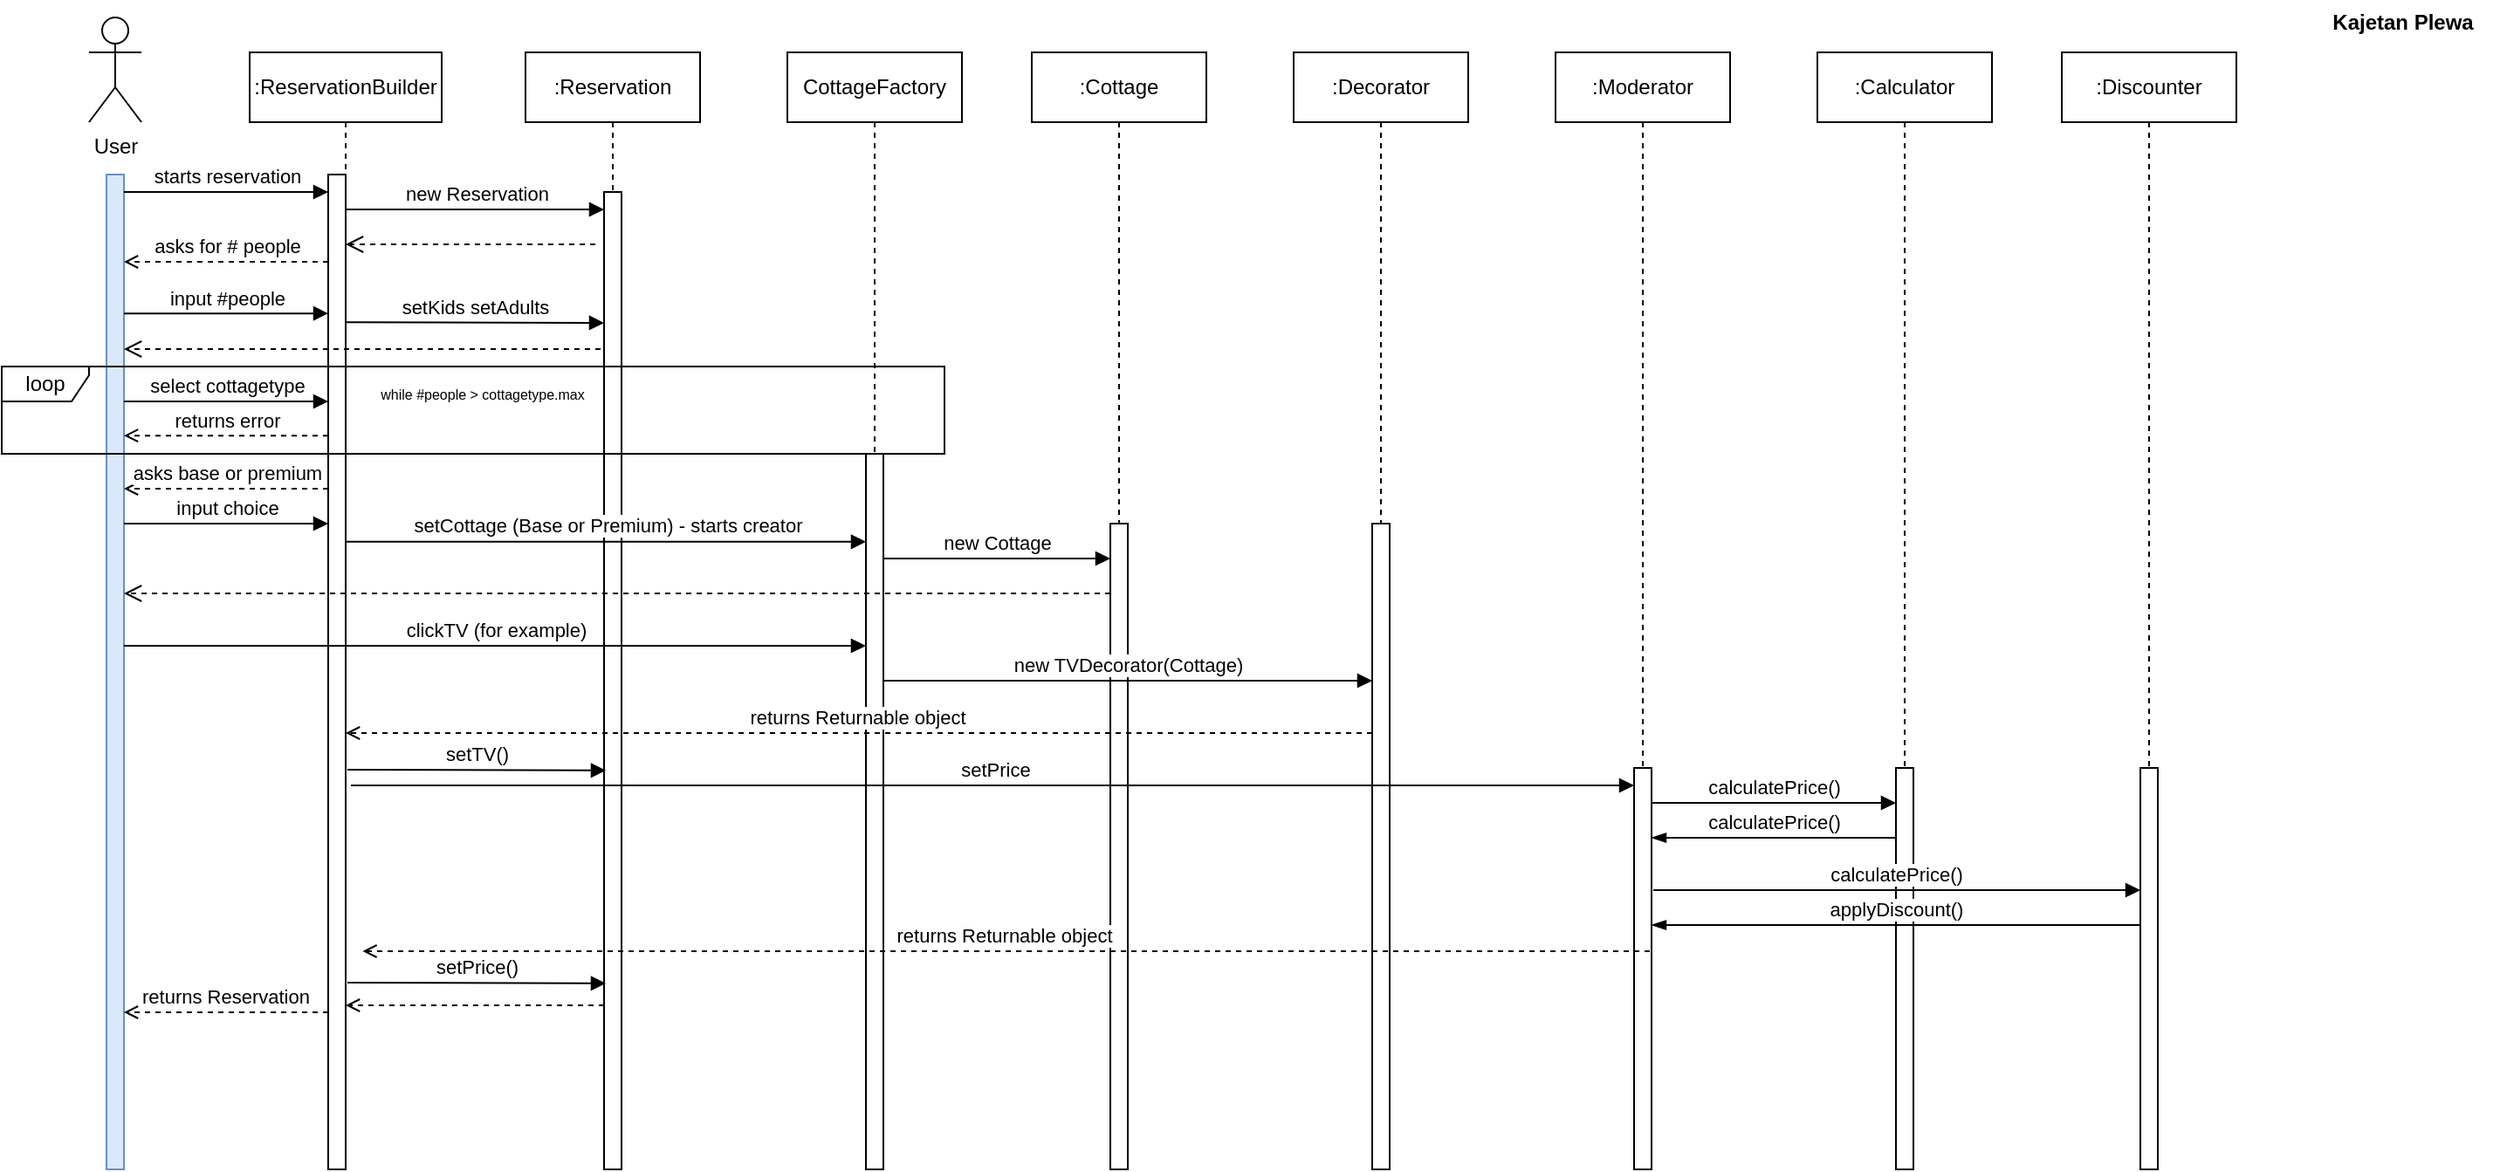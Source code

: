 <mxfile version="26.0.10">
  <diagram name="Page-1" id="2YBvvXClWsGukQMizWep">
    <mxGraphModel dx="787" dy="500" grid="1" gridSize="10" guides="1" tooltips="1" connect="1" arrows="1" fold="1" page="1" pageScale="1" pageWidth="850" pageHeight="1100" math="0" shadow="0">
      <root>
        <mxCell id="0" />
        <mxCell id="1" parent="0" />
        <mxCell id="aM9ryv3xv72pqoxQDRHE-1" value=":ReservationBuilder" style="shape=umlLifeline;perimeter=lifelinePerimeter;whiteSpace=wrap;html=1;container=0;dropTarget=0;collapsible=0;recursiveResize=0;outlineConnect=0;portConstraint=eastwest;newEdgeStyle={&quot;edgeStyle&quot;:&quot;elbowEdgeStyle&quot;,&quot;elbow&quot;:&quot;vertical&quot;,&quot;curved&quot;:0,&quot;rounded&quot;:0};" parent="1" vertex="1">
          <mxGeometry x="182" y="40" width="110" height="640" as="geometry" />
        </mxCell>
        <mxCell id="aM9ryv3xv72pqoxQDRHE-2" value="" style="html=1;points=[];perimeter=orthogonalPerimeter;outlineConnect=0;targetShapes=umlLifeline;portConstraint=eastwest;newEdgeStyle={&quot;edgeStyle&quot;:&quot;elbowEdgeStyle&quot;,&quot;elbow&quot;:&quot;vertical&quot;,&quot;curved&quot;:0,&quot;rounded&quot;:0};" parent="aM9ryv3xv72pqoxQDRHE-1" vertex="1">
          <mxGeometry x="45" y="70" width="10" height="570" as="geometry" />
        </mxCell>
        <mxCell id="aM9ryv3xv72pqoxQDRHE-5" value=":Reservation" style="shape=umlLifeline;perimeter=lifelinePerimeter;whiteSpace=wrap;html=1;container=0;dropTarget=0;collapsible=0;recursiveResize=0;outlineConnect=0;portConstraint=eastwest;newEdgeStyle={&quot;edgeStyle&quot;:&quot;elbowEdgeStyle&quot;,&quot;elbow&quot;:&quot;vertical&quot;,&quot;curved&quot;:0,&quot;rounded&quot;:0};" parent="1" vertex="1">
          <mxGeometry x="340" y="40" width="100" height="640" as="geometry" />
        </mxCell>
        <mxCell id="aM9ryv3xv72pqoxQDRHE-6" value="" style="html=1;points=[];perimeter=orthogonalPerimeter;outlineConnect=0;targetShapes=umlLifeline;portConstraint=eastwest;newEdgeStyle={&quot;edgeStyle&quot;:&quot;elbowEdgeStyle&quot;,&quot;elbow&quot;:&quot;vertical&quot;,&quot;curved&quot;:0,&quot;rounded&quot;:0};" parent="aM9ryv3xv72pqoxQDRHE-5" vertex="1">
          <mxGeometry x="45" y="80" width="10" height="560" as="geometry" />
        </mxCell>
        <mxCell id="aM9ryv3xv72pqoxQDRHE-7" value="new Reservation" style="html=1;verticalAlign=bottom;endArrow=block;edgeStyle=elbowEdgeStyle;elbow=vertical;curved=0;rounded=0;" parent="1" source="aM9ryv3xv72pqoxQDRHE-2" target="aM9ryv3xv72pqoxQDRHE-6" edge="1">
          <mxGeometry x="0.005" relative="1" as="geometry">
            <mxPoint x="315" y="130" as="sourcePoint" />
            <Array as="points">
              <mxPoint x="300" y="130" />
            </Array>
            <mxPoint as="offset" />
          </mxGeometry>
        </mxCell>
        <mxCell id="aM9ryv3xv72pqoxQDRHE-9" value="asks for # people" style="html=1;verticalAlign=bottom;endArrow=open;edgeStyle=elbowEdgeStyle;elbow=vertical;curved=0;rounded=0;dashed=1;endFill=0;" parent="1" source="aM9ryv3xv72pqoxQDRHE-2" edge="1">
          <mxGeometry x="0.003" relative="1" as="geometry">
            <mxPoint x="220" y="160" as="sourcePoint" />
            <Array as="points">
              <mxPoint x="185" y="160" />
            </Array>
            <mxPoint x="110" y="160" as="targetPoint" />
            <mxPoint as="offset" />
          </mxGeometry>
        </mxCell>
        <mxCell id="J6V7o0CNpDXBlf4nu5bP-1" value="User" style="shape=umlActor;verticalLabelPosition=bottom;verticalAlign=top;html=1;outlineConnect=0;" vertex="1" parent="1">
          <mxGeometry x="90" y="20" width="30" height="60" as="geometry" />
        </mxCell>
        <mxCell id="J6V7o0CNpDXBlf4nu5bP-11" value="" style="html=1;points=[];perimeter=orthogonalPerimeter;outlineConnect=0;targetShapes=umlLifeline;portConstraint=eastwest;newEdgeStyle={&quot;edgeStyle&quot;:&quot;elbowEdgeStyle&quot;,&quot;elbow&quot;:&quot;vertical&quot;,&quot;curved&quot;:0,&quot;rounded&quot;:0};fillColor=#dae8fc;strokeColor=#6c8ebf;" vertex="1" parent="1">
          <mxGeometry x="100" y="110" width="10" height="570" as="geometry" />
        </mxCell>
        <mxCell id="J6V7o0CNpDXBlf4nu5bP-13" value="starts reservation" style="html=1;verticalAlign=bottom;endArrow=block;edgeStyle=elbowEdgeStyle;elbow=vertical;curved=0;rounded=0;" edge="1" parent="1" target="aM9ryv3xv72pqoxQDRHE-2">
          <mxGeometry x="0.003" relative="1" as="geometry">
            <mxPoint x="110" y="120" as="sourcePoint" />
            <Array as="points">
              <mxPoint x="175" y="120" />
            </Array>
            <mxPoint x="220" y="120" as="targetPoint" />
            <mxPoint as="offset" />
          </mxGeometry>
        </mxCell>
        <mxCell id="J6V7o0CNpDXBlf4nu5bP-15" value="" style="html=1;verticalAlign=bottom;endArrow=open;dashed=1;endSize=8;edgeStyle=elbowEdgeStyle;elbow=vertical;curved=0;rounded=0;" edge="1" parent="1" target="aM9ryv3xv72pqoxQDRHE-1">
          <mxGeometry relative="1" as="geometry">
            <mxPoint x="230" y="150" as="targetPoint" />
            <Array as="points">
              <mxPoint x="305" y="150" />
            </Array>
            <mxPoint x="380" y="150" as="sourcePoint" />
          </mxGeometry>
        </mxCell>
        <mxCell id="J6V7o0CNpDXBlf4nu5bP-16" value="input #people" style="html=1;verticalAlign=bottom;endArrow=block;edgeStyle=elbowEdgeStyle;elbow=vertical;curved=0;rounded=0;" edge="1" parent="1">
          <mxGeometry x="-0.002" relative="1" as="geometry">
            <mxPoint x="110" y="189.6" as="sourcePoint" />
            <Array as="points">
              <mxPoint x="175" y="189.6" />
            </Array>
            <mxPoint x="227" y="189.6" as="targetPoint" />
            <mxPoint as="offset" />
          </mxGeometry>
        </mxCell>
        <mxCell id="J6V7o0CNpDXBlf4nu5bP-17" value="setKids setAdults" style="html=1;verticalAlign=bottom;endArrow=block;edgeStyle=elbowEdgeStyle;elbow=vertical;curved=0;rounded=0;" edge="1" parent="1" target="aM9ryv3xv72pqoxQDRHE-6">
          <mxGeometry x="0.003" relative="1" as="geometry">
            <mxPoint x="237" y="194.6" as="sourcePoint" />
            <Array as="points">
              <mxPoint x="390" y="195" />
            </Array>
            <mxPoint x="380" y="195" as="targetPoint" />
            <mxPoint as="offset" />
          </mxGeometry>
        </mxCell>
        <mxCell id="J6V7o0CNpDXBlf4nu5bP-18" value="" style="html=1;verticalAlign=bottom;endArrow=open;dashed=1;endSize=8;edgeStyle=elbowEdgeStyle;elbow=vertical;curved=0;rounded=0;" edge="1" parent="1" target="J6V7o0CNpDXBlf4nu5bP-11">
          <mxGeometry relative="1" as="geometry">
            <mxPoint x="240" y="210" as="targetPoint" />
            <Array as="points">
              <mxPoint x="308" y="210" />
            </Array>
            <mxPoint x="383" y="210" as="sourcePoint" />
          </mxGeometry>
        </mxCell>
        <mxCell id="J6V7o0CNpDXBlf4nu5bP-19" value="select cottagetype" style="html=1;verticalAlign=bottom;endArrow=block;edgeStyle=elbowEdgeStyle;elbow=vertical;curved=0;rounded=0;" edge="1" parent="1">
          <mxGeometry x="0.003" relative="1" as="geometry">
            <mxPoint x="110" y="240" as="sourcePoint" />
            <Array as="points">
              <mxPoint x="175" y="240" />
            </Array>
            <mxPoint x="227" y="240" as="targetPoint" />
            <mxPoint as="offset" />
          </mxGeometry>
        </mxCell>
        <mxCell id="J6V7o0CNpDXBlf4nu5bP-22" value="&lt;span style=&quot;font-weight: normal;&quot;&gt;&lt;font style=&quot;font-size: 8px;&quot;&gt;while #people &amp;gt; cottagetype.max&lt;/font&gt;&lt;/span&gt;" style="text;align=center;fontStyle=1;verticalAlign=middle;spacingLeft=3;spacingRight=3;strokeColor=none;rotatable=0;points=[[0,0.5],[1,0.5]];portConstraint=eastwest;html=1;" vertex="1" parent="1">
          <mxGeometry x="280" y="230" width="70" height="10" as="geometry" />
        </mxCell>
        <mxCell id="J6V7o0CNpDXBlf4nu5bP-25" value="CottageFactory" style="shape=umlLifeline;perimeter=lifelinePerimeter;whiteSpace=wrap;html=1;container=0;dropTarget=0;collapsible=0;recursiveResize=0;outlineConnect=0;portConstraint=eastwest;newEdgeStyle={&quot;edgeStyle&quot;:&quot;elbowEdgeStyle&quot;,&quot;elbow&quot;:&quot;vertical&quot;,&quot;curved&quot;:0,&quot;rounded&quot;:0};" vertex="1" parent="1">
          <mxGeometry x="490" y="40" width="100" height="640" as="geometry" />
        </mxCell>
        <mxCell id="J6V7o0CNpDXBlf4nu5bP-26" value="" style="html=1;points=[];perimeter=orthogonalPerimeter;outlineConnect=0;targetShapes=umlLifeline;portConstraint=eastwest;newEdgeStyle={&quot;edgeStyle&quot;:&quot;elbowEdgeStyle&quot;,&quot;elbow&quot;:&quot;vertical&quot;,&quot;curved&quot;:0,&quot;rounded&quot;:0};" vertex="1" parent="J6V7o0CNpDXBlf4nu5bP-25">
          <mxGeometry x="45" y="230" width="10" height="410" as="geometry" />
        </mxCell>
        <mxCell id="J6V7o0CNpDXBlf4nu5bP-21" value="loop" style="shape=umlFrame;whiteSpace=wrap;html=1;pointerEvents=0;width=50;height=20;" vertex="1" parent="1">
          <mxGeometry x="40" y="220" width="540" height="50" as="geometry" />
        </mxCell>
        <mxCell id="J6V7o0CNpDXBlf4nu5bP-29" value="setCottage (Base or Premium) - starts creator" style="html=1;verticalAlign=bottom;endArrow=block;edgeStyle=elbowEdgeStyle;elbow=vertical;curved=0;rounded=0;" edge="1" parent="1">
          <mxGeometry x="0.001" relative="1" as="geometry">
            <mxPoint x="237" y="320.4" as="sourcePoint" />
            <Array as="points">
              <mxPoint x="393" y="320.4" />
            </Array>
            <mxPoint x="535" y="320" as="targetPoint" />
            <mxPoint as="offset" />
          </mxGeometry>
        </mxCell>
        <mxCell id="J6V7o0CNpDXBlf4nu5bP-30" value="returns error" style="html=1;verticalAlign=bottom;endArrow=open;edgeStyle=elbowEdgeStyle;elbow=vertical;curved=0;rounded=0;dashed=1;endFill=0;" edge="1" parent="1">
          <mxGeometry x="0.003" relative="1" as="geometry">
            <mxPoint x="227" y="259.6" as="sourcePoint" />
            <Array as="points">
              <mxPoint x="185" y="259.6" />
            </Array>
            <mxPoint x="110" y="259.6" as="targetPoint" />
            <mxPoint as="offset" />
          </mxGeometry>
        </mxCell>
        <mxCell id="J6V7o0CNpDXBlf4nu5bP-31" value=":Cottage" style="shape=umlLifeline;perimeter=lifelinePerimeter;whiteSpace=wrap;html=1;container=0;dropTarget=0;collapsible=0;recursiveResize=0;outlineConnect=0;portConstraint=eastwest;newEdgeStyle={&quot;edgeStyle&quot;:&quot;elbowEdgeStyle&quot;,&quot;elbow&quot;:&quot;vertical&quot;,&quot;curved&quot;:0,&quot;rounded&quot;:0};" vertex="1" parent="1">
          <mxGeometry x="630" y="40" width="100" height="640" as="geometry" />
        </mxCell>
        <mxCell id="J6V7o0CNpDXBlf4nu5bP-32" value="" style="html=1;points=[];perimeter=orthogonalPerimeter;outlineConnect=0;targetShapes=umlLifeline;portConstraint=eastwest;newEdgeStyle={&quot;edgeStyle&quot;:&quot;elbowEdgeStyle&quot;,&quot;elbow&quot;:&quot;vertical&quot;,&quot;curved&quot;:0,&quot;rounded&quot;:0};" vertex="1" parent="J6V7o0CNpDXBlf4nu5bP-31">
          <mxGeometry x="45" y="270" width="10" height="370" as="geometry" />
        </mxCell>
        <mxCell id="J6V7o0CNpDXBlf4nu5bP-35" value="asks base or premium" style="html=1;verticalAlign=bottom;endArrow=open;edgeStyle=elbowEdgeStyle;elbow=vertical;curved=0;rounded=0;dashed=1;endFill=0;" edge="1" parent="1">
          <mxGeometry x="0.003" relative="1" as="geometry">
            <mxPoint x="227" y="290" as="sourcePoint" />
            <Array as="points">
              <mxPoint x="185" y="290" />
            </Array>
            <mxPoint x="110" y="290" as="targetPoint" />
            <mxPoint as="offset" />
          </mxGeometry>
        </mxCell>
        <mxCell id="J6V7o0CNpDXBlf4nu5bP-36" value="input choice" style="html=1;verticalAlign=bottom;endArrow=block;edgeStyle=elbowEdgeStyle;elbow=vertical;curved=0;rounded=0;" edge="1" parent="1">
          <mxGeometry x="-0.002" relative="1" as="geometry">
            <mxPoint x="110" y="310" as="sourcePoint" />
            <Array as="points">
              <mxPoint x="175" y="310" />
            </Array>
            <mxPoint x="227" y="310" as="targetPoint" />
            <mxPoint as="offset" />
          </mxGeometry>
        </mxCell>
        <mxCell id="J6V7o0CNpDXBlf4nu5bP-39" value="new Cottage" style="html=1;verticalAlign=bottom;endArrow=block;edgeStyle=elbowEdgeStyle;elbow=vertical;curved=0;rounded=0;" edge="1" parent="1" source="J6V7o0CNpDXBlf4nu5bP-26" target="J6V7o0CNpDXBlf4nu5bP-32">
          <mxGeometry x="-0.003" relative="1" as="geometry">
            <mxPoint x="550" y="330" as="sourcePoint" />
            <Array as="points">
              <mxPoint x="613" y="330" />
            </Array>
            <mxPoint x="660" y="330" as="targetPoint" />
            <mxPoint as="offset" />
          </mxGeometry>
        </mxCell>
        <mxCell id="J6V7o0CNpDXBlf4nu5bP-40" value="" style="html=1;verticalAlign=bottom;endArrow=open;dashed=1;endSize=8;edgeStyle=elbowEdgeStyle;elbow=vertical;curved=0;rounded=0;" edge="1" parent="1" source="J6V7o0CNpDXBlf4nu5bP-32" target="J6V7o0CNpDXBlf4nu5bP-11">
          <mxGeometry relative="1" as="geometry">
            <mxPoint x="560" y="350" as="targetPoint" />
            <Array as="points">
              <mxPoint x="608" y="350" />
            </Array>
            <mxPoint x="660" y="350" as="sourcePoint" />
          </mxGeometry>
        </mxCell>
        <mxCell id="J6V7o0CNpDXBlf4nu5bP-43" value="clickTV (for example)" style="html=1;verticalAlign=bottom;endArrow=block;edgeStyle=elbowEdgeStyle;elbow=vertical;curved=0;rounded=0;" edge="1" parent="1" target="J6V7o0CNpDXBlf4nu5bP-26">
          <mxGeometry x="0.003" relative="1" as="geometry">
            <mxPoint x="110" y="380" as="sourcePoint" />
            <Array as="points">
              <mxPoint x="175" y="380" />
            </Array>
            <mxPoint x="227" y="380" as="targetPoint" />
            <mxPoint as="offset" />
          </mxGeometry>
        </mxCell>
        <mxCell id="J6V7o0CNpDXBlf4nu5bP-44" value=":Decorator" style="shape=umlLifeline;perimeter=lifelinePerimeter;whiteSpace=wrap;html=1;container=0;dropTarget=0;collapsible=0;recursiveResize=0;outlineConnect=0;portConstraint=eastwest;newEdgeStyle={&quot;edgeStyle&quot;:&quot;elbowEdgeStyle&quot;,&quot;elbow&quot;:&quot;vertical&quot;,&quot;curved&quot;:0,&quot;rounded&quot;:0};" vertex="1" parent="1">
          <mxGeometry x="780" y="40" width="100" height="640" as="geometry" />
        </mxCell>
        <mxCell id="J6V7o0CNpDXBlf4nu5bP-45" value="" style="html=1;points=[];perimeter=orthogonalPerimeter;outlineConnect=0;targetShapes=umlLifeline;portConstraint=eastwest;newEdgeStyle={&quot;edgeStyle&quot;:&quot;elbowEdgeStyle&quot;,&quot;elbow&quot;:&quot;vertical&quot;,&quot;curved&quot;:0,&quot;rounded&quot;:0};" vertex="1" parent="J6V7o0CNpDXBlf4nu5bP-44">
          <mxGeometry x="45" y="270" width="10" height="370" as="geometry" />
        </mxCell>
        <mxCell id="J6V7o0CNpDXBlf4nu5bP-46" value="new TVDecorator(Cottage)" style="html=1;verticalAlign=bottom;endArrow=block;edgeStyle=elbowEdgeStyle;elbow=vertical;curved=0;rounded=0;" edge="1" parent="1" source="J6V7o0CNpDXBlf4nu5bP-26" target="J6V7o0CNpDXBlf4nu5bP-45">
          <mxGeometry x="-0.003" relative="1" as="geometry">
            <mxPoint x="550" y="400" as="sourcePoint" />
            <Array as="points">
              <mxPoint x="618" y="400" />
            </Array>
            <mxPoint x="680" y="400" as="targetPoint" />
            <mxPoint as="offset" />
          </mxGeometry>
        </mxCell>
        <mxCell id="J6V7o0CNpDXBlf4nu5bP-48" value="returns Returnable object" style="html=1;verticalAlign=bottom;endArrow=open;edgeStyle=elbowEdgeStyle;elbow=vertical;curved=0;rounded=0;dashed=1;endFill=0;" edge="1" parent="1" source="J6V7o0CNpDXBlf4nu5bP-45" target="aM9ryv3xv72pqoxQDRHE-1">
          <mxGeometry x="0.003" relative="1" as="geometry">
            <mxPoint x="810" y="430" as="sourcePoint" />
            <Array as="points">
              <mxPoint x="785" y="430" />
            </Array>
            <mxPoint x="710" y="430" as="targetPoint" />
            <mxPoint as="offset" />
          </mxGeometry>
        </mxCell>
        <mxCell id="J6V7o0CNpDXBlf4nu5bP-49" value=":Moderator" style="shape=umlLifeline;perimeter=lifelinePerimeter;whiteSpace=wrap;html=1;container=0;dropTarget=0;collapsible=0;recursiveResize=0;outlineConnect=0;portConstraint=eastwest;newEdgeStyle={&quot;edgeStyle&quot;:&quot;elbowEdgeStyle&quot;,&quot;elbow&quot;:&quot;vertical&quot;,&quot;curved&quot;:0,&quot;rounded&quot;:0};" vertex="1" parent="1">
          <mxGeometry x="930" y="40" width="100" height="640" as="geometry" />
        </mxCell>
        <mxCell id="J6V7o0CNpDXBlf4nu5bP-50" value="" style="html=1;points=[];perimeter=orthogonalPerimeter;outlineConnect=0;targetShapes=umlLifeline;portConstraint=eastwest;newEdgeStyle={&quot;edgeStyle&quot;:&quot;elbowEdgeStyle&quot;,&quot;elbow&quot;:&quot;vertical&quot;,&quot;curved&quot;:0,&quot;rounded&quot;:0};" vertex="1" parent="J6V7o0CNpDXBlf4nu5bP-49">
          <mxGeometry x="45" y="410" width="10" height="230" as="geometry" />
        </mxCell>
        <mxCell id="J6V7o0CNpDXBlf4nu5bP-51" value="setPrice" style="html=1;verticalAlign=bottom;endArrow=block;edgeStyle=elbowEdgeStyle;elbow=vertical;curved=0;rounded=0;" edge="1" parent="1" target="J6V7o0CNpDXBlf4nu5bP-50">
          <mxGeometry x="0.003" relative="1" as="geometry">
            <mxPoint x="240" y="460" as="sourcePoint" />
            <Array as="points">
              <mxPoint x="305" y="460" />
            </Array>
            <mxPoint x="665" y="460" as="targetPoint" />
            <mxPoint as="offset" />
          </mxGeometry>
        </mxCell>
        <mxCell id="J6V7o0CNpDXBlf4nu5bP-52" value=":Calculator" style="shape=umlLifeline;perimeter=lifelinePerimeter;whiteSpace=wrap;html=1;container=0;dropTarget=0;collapsible=0;recursiveResize=0;outlineConnect=0;portConstraint=eastwest;newEdgeStyle={&quot;edgeStyle&quot;:&quot;elbowEdgeStyle&quot;,&quot;elbow&quot;:&quot;vertical&quot;,&quot;curved&quot;:0,&quot;rounded&quot;:0};" vertex="1" parent="1">
          <mxGeometry x="1080" y="40" width="100" height="640" as="geometry" />
        </mxCell>
        <mxCell id="J6V7o0CNpDXBlf4nu5bP-53" value="" style="html=1;points=[];perimeter=orthogonalPerimeter;outlineConnect=0;targetShapes=umlLifeline;portConstraint=eastwest;newEdgeStyle={&quot;edgeStyle&quot;:&quot;elbowEdgeStyle&quot;,&quot;elbow&quot;:&quot;vertical&quot;,&quot;curved&quot;:0,&quot;rounded&quot;:0};" vertex="1" parent="J6V7o0CNpDXBlf4nu5bP-52">
          <mxGeometry x="45" y="410" width="10" height="230" as="geometry" />
        </mxCell>
        <mxCell id="J6V7o0CNpDXBlf4nu5bP-54" value="calculatePrice()" style="html=1;verticalAlign=bottom;endArrow=block;edgeStyle=elbowEdgeStyle;elbow=vertical;curved=0;rounded=0;" edge="1" parent="1" source="J6V7o0CNpDXBlf4nu5bP-50" target="J6V7o0CNpDXBlf4nu5bP-53">
          <mxGeometry x="-0.006" relative="1" as="geometry">
            <mxPoint x="990" y="470" as="sourcePoint" />
            <Array as="points">
              <mxPoint x="1063" y="470" />
            </Array>
            <mxPoint x="1120" y="470" as="targetPoint" />
            <mxPoint as="offset" />
          </mxGeometry>
        </mxCell>
        <mxCell id="J6V7o0CNpDXBlf4nu5bP-55" value="calculatePrice()" style="html=1;verticalAlign=bottom;endArrow=none;edgeStyle=elbowEdgeStyle;elbow=vertical;curved=0;rounded=0;startArrow=blockThin;startFill=1;" edge="1" parent="1">
          <mxGeometry x="-0.003" relative="1" as="geometry">
            <mxPoint x="985" y="490" as="sourcePoint" />
            <Array as="points">
              <mxPoint x="1058" y="490" />
            </Array>
            <mxPoint x="1125" y="490" as="targetPoint" />
            <mxPoint as="offset" />
          </mxGeometry>
        </mxCell>
        <mxCell id="J6V7o0CNpDXBlf4nu5bP-57" value="calculatePrice()" style="html=1;verticalAlign=bottom;endArrow=block;edgeStyle=elbowEdgeStyle;elbow=vertical;curved=0;rounded=0;" edge="1" parent="1" target="J6V7o0CNpDXBlf4nu5bP-59">
          <mxGeometry x="-0.006" relative="1" as="geometry">
            <mxPoint x="986" y="520" as="sourcePoint" />
            <Array as="points">
              <mxPoint x="1064" y="520" />
            </Array>
            <mxPoint x="1126" y="520" as="targetPoint" />
            <mxPoint as="offset" />
          </mxGeometry>
        </mxCell>
        <mxCell id="J6V7o0CNpDXBlf4nu5bP-58" value=":Discounter" style="shape=umlLifeline;perimeter=lifelinePerimeter;whiteSpace=wrap;html=1;container=0;dropTarget=0;collapsible=0;recursiveResize=0;outlineConnect=0;portConstraint=eastwest;newEdgeStyle={&quot;edgeStyle&quot;:&quot;elbowEdgeStyle&quot;,&quot;elbow&quot;:&quot;vertical&quot;,&quot;curved&quot;:0,&quot;rounded&quot;:0};" vertex="1" parent="1">
          <mxGeometry x="1220" y="40" width="100" height="640" as="geometry" />
        </mxCell>
        <mxCell id="J6V7o0CNpDXBlf4nu5bP-59" value="" style="html=1;points=[];perimeter=orthogonalPerimeter;outlineConnect=0;targetShapes=umlLifeline;portConstraint=eastwest;newEdgeStyle={&quot;edgeStyle&quot;:&quot;elbowEdgeStyle&quot;,&quot;elbow&quot;:&quot;vertical&quot;,&quot;curved&quot;:0,&quot;rounded&quot;:0};" vertex="1" parent="J6V7o0CNpDXBlf4nu5bP-58">
          <mxGeometry x="45" y="410" width="10" height="230" as="geometry" />
        </mxCell>
        <mxCell id="J6V7o0CNpDXBlf4nu5bP-60" value="applyDiscount()" style="html=1;verticalAlign=bottom;endArrow=none;edgeStyle=elbowEdgeStyle;elbow=vertical;curved=0;rounded=0;startArrow=blockThin;startFill=1;" edge="1" parent="1" source="J6V7o0CNpDXBlf4nu5bP-50" target="J6V7o0CNpDXBlf4nu5bP-59">
          <mxGeometry x="-0.003" relative="1" as="geometry">
            <mxPoint x="1120" y="540" as="sourcePoint" />
            <Array as="points">
              <mxPoint x="1193" y="540" />
            </Array>
            <mxPoint x="1260" y="540" as="targetPoint" />
            <mxPoint as="offset" />
          </mxGeometry>
        </mxCell>
        <mxCell id="J6V7o0CNpDXBlf4nu5bP-61" value="setTV()" style="html=1;verticalAlign=bottom;endArrow=block;edgeStyle=elbowEdgeStyle;elbow=vertical;curved=0;rounded=0;" edge="1" parent="1">
          <mxGeometry x="0.003" relative="1" as="geometry">
            <mxPoint x="238" y="451" as="sourcePoint" />
            <Array as="points">
              <mxPoint x="391" y="451.4" />
            </Array>
            <mxPoint x="386" y="451.4" as="targetPoint" />
            <mxPoint as="offset" />
          </mxGeometry>
        </mxCell>
        <mxCell id="J6V7o0CNpDXBlf4nu5bP-62" value="returns Reservation" style="html=1;verticalAlign=bottom;endArrow=open;edgeStyle=elbowEdgeStyle;elbow=vertical;curved=0;rounded=0;dashed=1;endFill=0;" edge="1" parent="1" source="aM9ryv3xv72pqoxQDRHE-2">
          <mxGeometry x="0.009" relative="1" as="geometry">
            <mxPoint x="210" y="590" as="sourcePoint" />
            <Array as="points" />
            <mxPoint x="110.0" y="590" as="targetPoint" />
            <mxPoint as="offset" />
          </mxGeometry>
        </mxCell>
        <mxCell id="J6V7o0CNpDXBlf4nu5bP-63" value="setPrice()" style="html=1;verticalAlign=bottom;endArrow=block;edgeStyle=elbowEdgeStyle;elbow=vertical;curved=0;rounded=0;" edge="1" parent="1">
          <mxGeometry x="0.003" relative="1" as="geometry">
            <mxPoint x="238" y="573" as="sourcePoint" />
            <Array as="points">
              <mxPoint x="391" y="573.4" />
            </Array>
            <mxPoint x="386" y="573.4" as="targetPoint" />
            <mxPoint as="offset" />
          </mxGeometry>
        </mxCell>
        <mxCell id="J6V7o0CNpDXBlf4nu5bP-64" value="returns Returnable object" style="html=1;verticalAlign=bottom;endArrow=open;edgeStyle=elbowEdgeStyle;elbow=vertical;curved=0;rounded=0;dashed=1;endFill=0;" edge="1" parent="1">
          <mxGeometry x="0.003" relative="1" as="geometry">
            <mxPoint x="984" y="555" as="sourcePoint" />
            <Array as="points">
              <mxPoint x="944" y="555" />
            </Array>
            <mxPoint x="246.7" y="555" as="targetPoint" />
            <mxPoint as="offset" />
          </mxGeometry>
        </mxCell>
        <mxCell id="J6V7o0CNpDXBlf4nu5bP-65" value="" style="html=1;verticalAlign=bottom;endArrow=open;edgeStyle=elbowEdgeStyle;elbow=vertical;curved=0;rounded=0;dashed=1;endFill=0;" edge="1" parent="1" source="aM9ryv3xv72pqoxQDRHE-6">
          <mxGeometry x="0.009" relative="1" as="geometry">
            <mxPoint x="354" y="586" as="sourcePoint" />
            <Array as="points" />
            <mxPoint x="237.0" y="586" as="targetPoint" />
            <mxPoint as="offset" />
          </mxGeometry>
        </mxCell>
        <mxCell id="J6V7o0CNpDXBlf4nu5bP-66" value="Kajetan Plewa" style="text;align=center;fontStyle=1;verticalAlign=middle;spacingLeft=3;spacingRight=3;strokeColor=none;rotatable=0;points=[[0,0.5],[1,0.5]];portConstraint=eastwest;html=1;" vertex="1" parent="1">
          <mxGeometry x="1360" y="10" width="110" height="26" as="geometry" />
        </mxCell>
      </root>
    </mxGraphModel>
  </diagram>
</mxfile>
